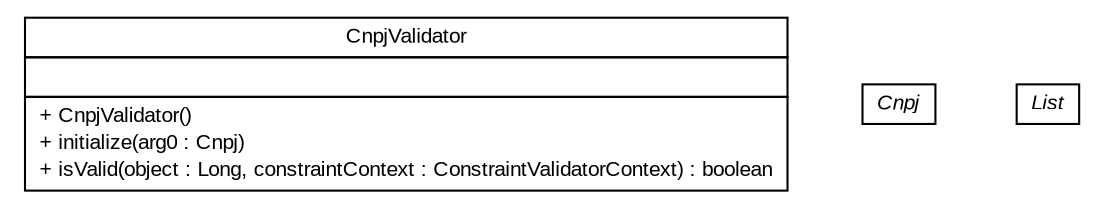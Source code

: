 #!/usr/local/bin/dot
#
# Class diagram 
# Generated by UMLGraph version R5_6 (http://www.umlgraph.org/)
#

digraph G {
	edge [fontname="arial",fontsize=10,labelfontname="arial",labelfontsize=10];
	node [fontname="arial",fontsize=10,shape=plaintext];
	nodesep=0.25;
	ranksep=0.5;
	// br.gov.to.sefaz.business.service.validation.custom.CnpjValidator
	c109 [label=<<table title="br.gov.to.sefaz.business.service.validation.custom.CnpjValidator" border="0" cellborder="1" cellspacing="0" cellpadding="2" port="p" href="./CnpjValidator.html">
		<tr><td><table border="0" cellspacing="0" cellpadding="1">
<tr><td align="center" balign="center"> CnpjValidator </td></tr>
		</table></td></tr>
		<tr><td><table border="0" cellspacing="0" cellpadding="1">
<tr><td align="left" balign="left">  </td></tr>
		</table></td></tr>
		<tr><td><table border="0" cellspacing="0" cellpadding="1">
<tr><td align="left" balign="left"> + CnpjValidator() </td></tr>
<tr><td align="left" balign="left"> + initialize(arg0 : Cnpj) </td></tr>
<tr><td align="left" balign="left"> + isValid(object : Long, constraintContext : ConstraintValidatorContext) : boolean </td></tr>
		</table></td></tr>
		</table>>, URL="./CnpjValidator.html", fontname="arial", fontcolor="black", fontsize=10.0];
	// br.gov.to.sefaz.business.service.validation.custom.Cnpj
	c110 [label=<<table title="br.gov.to.sefaz.business.service.validation.custom.Cnpj" border="0" cellborder="1" cellspacing="0" cellpadding="2" port="p" href="./Cnpj.html">
		<tr><td><table border="0" cellspacing="0" cellpadding="1">
<tr><td align="center" balign="center"><font face="arial italic"> Cnpj </font></td></tr>
		</table></td></tr>
		</table>>, URL="./Cnpj.html", fontname="arial", fontcolor="black", fontsize=10.0];
	// br.gov.to.sefaz.business.service.validation.custom.Cnpj.List
	c111 [label=<<table title="br.gov.to.sefaz.business.service.validation.custom.Cnpj.List" border="0" cellborder="1" cellspacing="0" cellpadding="2" port="p" href="./Cnpj.List.html">
		<tr><td><table border="0" cellspacing="0" cellpadding="1">
<tr><td align="center" balign="center"><font face="arial italic"> List </font></td></tr>
		</table></td></tr>
		</table>>, URL="./Cnpj.List.html", fontname="arial", fontcolor="black", fontsize=10.0];
}

